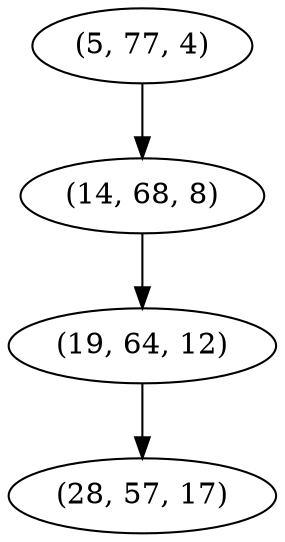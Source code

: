 digraph tree {
    "(5, 77, 4)";
    "(14, 68, 8)";
    "(19, 64, 12)";
    "(28, 57, 17)";
    "(5, 77, 4)" -> "(14, 68, 8)";
    "(14, 68, 8)" -> "(19, 64, 12)";
    "(19, 64, 12)" -> "(28, 57, 17)";
}
